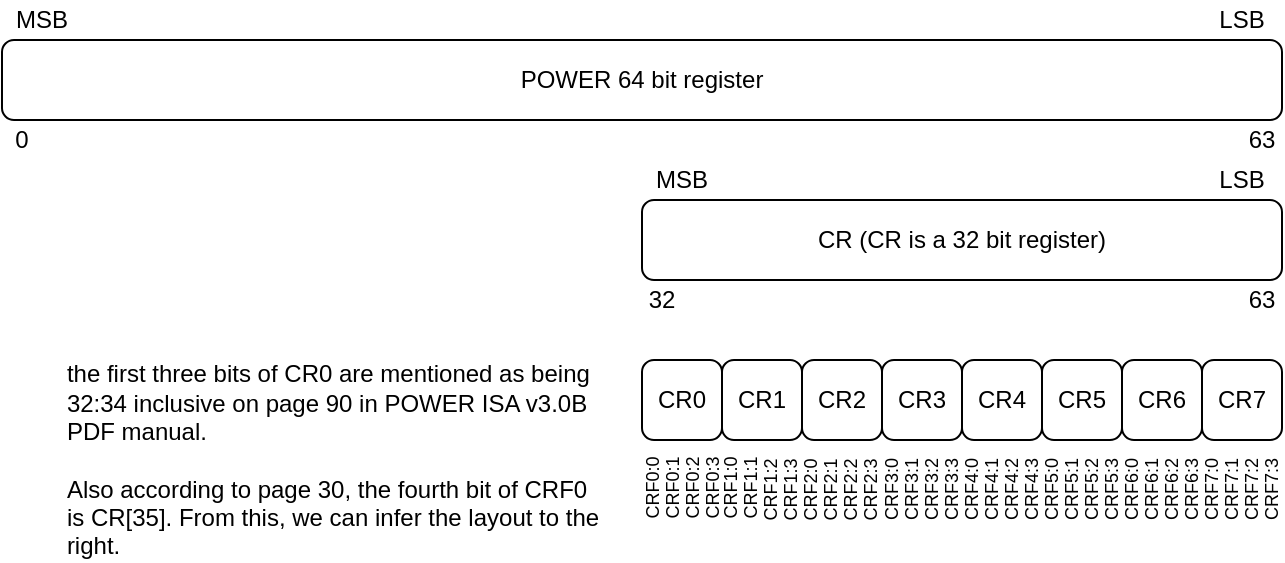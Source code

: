 <mxfile version="14.1.8" type="device"><diagram id="aGgIO9aJmpDefgSypgps" name="Page-1"><mxGraphModel dx="742" dy="408" grid="1" gridSize="10" guides="1" tooltips="1" connect="1" arrows="1" fold="1" page="1" pageScale="1" pageWidth="1100" pageHeight="850" math="0" shadow="0"><root><mxCell id="0"/><mxCell id="1" parent="0"/><mxCell id="HwOshTYGlLMTfcxMm4hA-5" value="MSB" style="text;html=1;strokeColor=none;fillColor=none;align=center;verticalAlign=middle;whiteSpace=wrap;rounded=0;" vertex="1" parent="1"><mxGeometry x="120" y="300" width="40" height="20" as="geometry"/></mxCell><mxCell id="HwOshTYGlLMTfcxMm4hA-6" value="LSB" style="text;html=1;strokeColor=none;fillColor=none;align=center;verticalAlign=middle;whiteSpace=wrap;rounded=0;" vertex="1" parent="1"><mxGeometry x="720" y="300" width="40" height="20" as="geometry"/></mxCell><mxCell id="HwOshTYGlLMTfcxMm4hA-7" value="POWER 64 bit register" style="rounded=1;whiteSpace=wrap;html=1;" vertex="1" parent="1"><mxGeometry x="120" y="320" width="640" height="40" as="geometry"/></mxCell><mxCell id="HwOshTYGlLMTfcxMm4hA-8" value="0" style="text;html=1;strokeColor=none;fillColor=none;align=center;verticalAlign=middle;whiteSpace=wrap;rounded=0;" vertex="1" parent="1"><mxGeometry x="120" y="360" width="20" height="20" as="geometry"/></mxCell><mxCell id="HwOshTYGlLMTfcxMm4hA-11" value="63" style="text;html=1;strokeColor=none;fillColor=none;align=center;verticalAlign=middle;whiteSpace=wrap;rounded=0;" vertex="1" parent="1"><mxGeometry x="740" y="360" width="20" height="20" as="geometry"/></mxCell><mxCell id="HwOshTYGlLMTfcxMm4hA-12" value="CR (CR is a 32 bit register)" style="rounded=1;whiteSpace=wrap;html=1;" vertex="1" parent="1"><mxGeometry x="440" y="400" width="320" height="40" as="geometry"/></mxCell><mxCell id="HwOshTYGlLMTfcxMm4hA-13" value="32" style="text;html=1;strokeColor=none;fillColor=none;align=center;verticalAlign=middle;whiteSpace=wrap;rounded=0;" vertex="1" parent="1"><mxGeometry x="440" y="440" width="20" height="20" as="geometry"/></mxCell><mxCell id="HwOshTYGlLMTfcxMm4hA-14" value="63" style="text;html=1;strokeColor=none;fillColor=none;align=center;verticalAlign=middle;whiteSpace=wrap;rounded=0;" vertex="1" parent="1"><mxGeometry x="740" y="440" width="20" height="20" as="geometry"/></mxCell><mxCell id="HwOshTYGlLMTfcxMm4hA-15" value="CR0" style="rounded=1;whiteSpace=wrap;html=1;" vertex="1" parent="1"><mxGeometry x="440" y="480" width="40" height="40" as="geometry"/></mxCell><mxCell id="HwOshTYGlLMTfcxMm4hA-16" value="&lt;div style=&quot;text-align: left&quot;&gt;&lt;span&gt;the first three bits of CR0 are mentioned as being&lt;/span&gt;&lt;/div&gt;&lt;div style=&quot;text-align: left&quot;&gt;&lt;span&gt;32:34 inclusive on page 90 in POWER ISA v3.0B&lt;/span&gt;&lt;/div&gt;&lt;div style=&quot;text-align: left&quot;&gt;&lt;span&gt;PDF manual.&lt;br&gt;&lt;br&gt;Also according to page 3&lt;/span&gt;&lt;span&gt;0, the fourth bit of CRF0&lt;/span&gt;&lt;/div&gt;&lt;div style=&quot;text-align: left&quot;&gt;&lt;span&gt;is CR[35]. From this, we can infer the layout to the&lt;/span&gt;&lt;/div&gt;&lt;div style=&quot;text-align: left&quot;&gt;&lt;span&gt;right.&lt;/span&gt;&lt;/div&gt;" style="text;html=1;align=center;verticalAlign=middle;resizable=0;points=[];autosize=1;" vertex="1" parent="1"><mxGeometry x="145" y="480" width="280" height="100" as="geometry"/></mxCell><mxCell id="HwOshTYGlLMTfcxMm4hA-17" value="CR1" style="rounded=1;whiteSpace=wrap;html=1;" vertex="1" parent="1"><mxGeometry x="480" y="480" width="40" height="40" as="geometry"/></mxCell><mxCell id="HwOshTYGlLMTfcxMm4hA-18" value="CR2" style="rounded=1;whiteSpace=wrap;html=1;" vertex="1" parent="1"><mxGeometry x="520" y="480" width="40" height="40" as="geometry"/></mxCell><mxCell id="HwOshTYGlLMTfcxMm4hA-19" value="CR3" style="rounded=1;whiteSpace=wrap;html=1;" vertex="1" parent="1"><mxGeometry x="560" y="480" width="40" height="40" as="geometry"/></mxCell><mxCell id="HwOshTYGlLMTfcxMm4hA-20" value="CR4" style="rounded=1;whiteSpace=wrap;html=1;" vertex="1" parent="1"><mxGeometry x="600" y="480" width="40" height="40" as="geometry"/></mxCell><mxCell id="HwOshTYGlLMTfcxMm4hA-21" value="CR5" style="rounded=1;whiteSpace=wrap;html=1;" vertex="1" parent="1"><mxGeometry x="640" y="480" width="40" height="40" as="geometry"/></mxCell><mxCell id="HwOshTYGlLMTfcxMm4hA-22" value="CR6" style="rounded=1;whiteSpace=wrap;html=1;" vertex="1" parent="1"><mxGeometry x="680" y="480" width="40" height="40" as="geometry"/></mxCell><mxCell id="HwOshTYGlLMTfcxMm4hA-23" value="CR7" style="rounded=1;whiteSpace=wrap;html=1;" vertex="1" parent="1"><mxGeometry x="720" y="480" width="40" height="40" as="geometry"/></mxCell><mxCell id="HwOshTYGlLMTfcxMm4hA-26" value="MSB" style="text;html=1;strokeColor=none;fillColor=none;align=center;verticalAlign=middle;whiteSpace=wrap;rounded=0;" vertex="1" parent="1"><mxGeometry x="440" y="380" width="40" height="20" as="geometry"/></mxCell><mxCell id="HwOshTYGlLMTfcxMm4hA-27" value="LSB" style="text;html=1;strokeColor=none;fillColor=none;align=center;verticalAlign=middle;whiteSpace=wrap;rounded=0;" vertex="1" parent="1"><mxGeometry x="720" y="380" width="40" height="20" as="geometry"/></mxCell><mxCell id="HwOshTYGlLMTfcxMm4hA-45" value="CRF0:0" style="text;html=1;strokeColor=none;fillColor=none;align=center;verticalAlign=middle;whiteSpace=wrap;rounded=0;rotation=-90;fontSize=9;" vertex="1" parent="1"><mxGeometry x="425" y="540" width="40" height="7.5" as="geometry"/></mxCell><mxCell id="HwOshTYGlLMTfcxMm4hA-46" value="CRF0:1" style="text;html=1;strokeColor=none;fillColor=none;align=center;verticalAlign=middle;whiteSpace=wrap;rounded=0;rotation=-90;fontSize=9;" vertex="1" parent="1"><mxGeometry x="435" y="540" width="40" height="7.5" as="geometry"/></mxCell><mxCell id="HwOshTYGlLMTfcxMm4hA-47" value="CRF0:2" style="text;html=1;strokeColor=none;fillColor=none;align=center;verticalAlign=middle;whiteSpace=wrap;rounded=0;rotation=-90;fontSize=9;" vertex="1" parent="1"><mxGeometry x="445" y="540" width="40" height="7.5" as="geometry"/></mxCell><mxCell id="HwOshTYGlLMTfcxMm4hA-48" value="CRF0:3" style="text;html=1;strokeColor=none;fillColor=none;align=center;verticalAlign=middle;whiteSpace=wrap;rounded=0;rotation=-90;fontSize=9;" vertex="1" parent="1"><mxGeometry x="455" y="540" width="40" height="7.5" as="geometry"/></mxCell><mxCell id="HwOshTYGlLMTfcxMm4hA-49" value="CRF1:0" style="text;html=1;strokeColor=none;fillColor=none;align=center;verticalAlign=middle;whiteSpace=wrap;rounded=0;rotation=-90;fontSize=9;" vertex="1" parent="1"><mxGeometry x="464" y="540" width="40" height="7.5" as="geometry"/></mxCell><mxCell id="HwOshTYGlLMTfcxMm4hA-50" value="CRF1:1" style="text;html=1;strokeColor=none;fillColor=none;align=center;verticalAlign=middle;whiteSpace=wrap;rounded=0;rotation=-90;fontSize=9;" vertex="1" parent="1"><mxGeometry x="472.92" y="540" width="42.67" height="8" as="geometry"/></mxCell><mxCell id="HwOshTYGlLMTfcxMm4hA-51" value="CRF1:2" style="text;html=1;strokeColor=none;fillColor=none;align=center;verticalAlign=middle;whiteSpace=wrap;rounded=0;rotation=-90;fontSize=9;" vertex="1" parent="1"><mxGeometry x="482.92" y="541" width="42.67" height="8" as="geometry"/></mxCell><mxCell id="HwOshTYGlLMTfcxMm4hA-52" value="CRF1:3" style="text;html=1;strokeColor=none;fillColor=none;align=center;verticalAlign=middle;whiteSpace=wrap;rounded=0;rotation=-90;fontSize=9;" vertex="1" parent="1"><mxGeometry x="492.92" y="541" width="42.67" height="8" as="geometry"/></mxCell><mxCell id="HwOshTYGlLMTfcxMm4hA-53" value="CRF2:0" style="text;html=1;strokeColor=none;fillColor=none;align=center;verticalAlign=middle;whiteSpace=wrap;rounded=0;rotation=-90;fontSize=9;" vertex="1" parent="1"><mxGeometry x="502.92" y="541" width="42.67" height="8" as="geometry"/></mxCell><mxCell id="HwOshTYGlLMTfcxMm4hA-54" value="CRF2:1" style="text;html=1;strokeColor=none;fillColor=none;align=center;verticalAlign=middle;whiteSpace=wrap;rounded=0;rotation=-90;fontSize=9;" vertex="1" parent="1"><mxGeometry x="512.92" y="541" width="42.67" height="8" as="geometry"/></mxCell><mxCell id="HwOshTYGlLMTfcxMm4hA-55" value="CRF2:2" style="text;html=1;strokeColor=none;fillColor=none;align=center;verticalAlign=middle;whiteSpace=wrap;rounded=0;rotation=-90;fontSize=9;" vertex="1" parent="1"><mxGeometry x="522.92" y="541" width="42.67" height="8" as="geometry"/></mxCell><mxCell id="HwOshTYGlLMTfcxMm4hA-56" value="CRF2:3" style="text;html=1;strokeColor=none;fillColor=none;align=center;verticalAlign=middle;whiteSpace=wrap;rounded=0;rotation=-90;fontSize=9;" vertex="1" parent="1"><mxGeometry x="532.92" y="541" width="42.67" height="8" as="geometry"/></mxCell><mxCell id="HwOshTYGlLMTfcxMm4hA-61" value="CRF3:0" style="text;html=1;strokeColor=none;fillColor=none;align=center;verticalAlign=middle;whiteSpace=wrap;rounded=0;rotation=-90;fontSize=9;" vertex="1" parent="1"><mxGeometry x="543.66" y="541" width="42.67" height="8" as="geometry"/></mxCell><mxCell id="HwOshTYGlLMTfcxMm4hA-62" value="CRF3:1" style="text;html=1;strokeColor=none;fillColor=none;align=center;verticalAlign=middle;whiteSpace=wrap;rounded=0;rotation=-90;fontSize=9;" vertex="1" parent="1"><mxGeometry x="553.66" y="541" width="42.67" height="8" as="geometry"/></mxCell><mxCell id="HwOshTYGlLMTfcxMm4hA-63" value="CRF3:2" style="text;html=1;strokeColor=none;fillColor=none;align=center;verticalAlign=middle;whiteSpace=wrap;rounded=0;rotation=-90;fontSize=9;" vertex="1" parent="1"><mxGeometry x="563.66" y="541" width="42.67" height="8" as="geometry"/></mxCell><mxCell id="HwOshTYGlLMTfcxMm4hA-64" value="CRF3:3" style="text;html=1;strokeColor=none;fillColor=none;align=center;verticalAlign=middle;whiteSpace=wrap;rounded=0;rotation=-90;fontSize=9;" vertex="1" parent="1"><mxGeometry x="573.66" y="541" width="42.67" height="8" as="geometry"/></mxCell><mxCell id="HwOshTYGlLMTfcxMm4hA-65" value="CRF4:0" style="text;html=1;strokeColor=none;fillColor=none;align=center;verticalAlign=middle;whiteSpace=wrap;rounded=0;rotation=-90;fontSize=9;" vertex="1" parent="1"><mxGeometry x="583.66" y="541" width="42.67" height="8" as="geometry"/></mxCell><mxCell id="HwOshTYGlLMTfcxMm4hA-66" value="CRF4:1" style="text;html=1;strokeColor=none;fillColor=none;align=center;verticalAlign=middle;whiteSpace=wrap;rounded=0;rotation=-90;fontSize=9;" vertex="1" parent="1"><mxGeometry x="593.66" y="541" width="42.67" height="8" as="geometry"/></mxCell><mxCell id="HwOshTYGlLMTfcxMm4hA-67" value="CRF4:2" style="text;html=1;strokeColor=none;fillColor=none;align=center;verticalAlign=middle;whiteSpace=wrap;rounded=0;rotation=-90;fontSize=9;" vertex="1" parent="1"><mxGeometry x="603.66" y="541" width="42.67" height="8" as="geometry"/></mxCell><mxCell id="HwOshTYGlLMTfcxMm4hA-68" value="CRF4:3" style="text;html=1;strokeColor=none;fillColor=none;align=center;verticalAlign=middle;whiteSpace=wrap;rounded=0;rotation=-90;fontSize=9;" vertex="1" parent="1"><mxGeometry x="613.66" y="541" width="42.67" height="8" as="geometry"/></mxCell><mxCell id="HwOshTYGlLMTfcxMm4hA-69" value="CRF5:0" style="text;html=1;strokeColor=none;fillColor=none;align=center;verticalAlign=middle;whiteSpace=wrap;rounded=0;rotation=-90;fontSize=9;" vertex="1" parent="1"><mxGeometry x="623.66" y="541" width="42.67" height="8" as="geometry"/></mxCell><mxCell id="HwOshTYGlLMTfcxMm4hA-70" value="CRF5:1" style="text;html=1;strokeColor=none;fillColor=none;align=center;verticalAlign=middle;whiteSpace=wrap;rounded=0;rotation=-90;fontSize=9;" vertex="1" parent="1"><mxGeometry x="633.66" y="541" width="42.67" height="8" as="geometry"/></mxCell><mxCell id="HwOshTYGlLMTfcxMm4hA-71" value="CRF5:2" style="text;html=1;strokeColor=none;fillColor=none;align=center;verticalAlign=middle;whiteSpace=wrap;rounded=0;rotation=-90;fontSize=9;" vertex="1" parent="1"><mxGeometry x="643.66" y="541" width="42.67" height="8" as="geometry"/></mxCell><mxCell id="HwOshTYGlLMTfcxMm4hA-72" value="CRF5:3" style="text;html=1;strokeColor=none;fillColor=none;align=center;verticalAlign=middle;whiteSpace=wrap;rounded=0;rotation=-90;fontSize=9;" vertex="1" parent="1"><mxGeometry x="653.66" y="541" width="42.67" height="8" as="geometry"/></mxCell><mxCell id="HwOshTYGlLMTfcxMm4hA-73" value="CRF6:0" style="text;html=1;strokeColor=none;fillColor=none;align=center;verticalAlign=middle;whiteSpace=wrap;rounded=0;rotation=-90;fontSize=9;" vertex="1" parent="1"><mxGeometry x="663.66" y="541" width="42.67" height="8" as="geometry"/></mxCell><mxCell id="HwOshTYGlLMTfcxMm4hA-74" value="CRF6:1" style="text;html=1;strokeColor=none;fillColor=none;align=center;verticalAlign=middle;whiteSpace=wrap;rounded=0;rotation=-90;fontSize=9;" vertex="1" parent="1"><mxGeometry x="673.66" y="541" width="42.67" height="8" as="geometry"/></mxCell><mxCell id="HwOshTYGlLMTfcxMm4hA-75" value="CRF6:2" style="text;html=1;strokeColor=none;fillColor=none;align=center;verticalAlign=middle;whiteSpace=wrap;rounded=0;rotation=-90;fontSize=9;" vertex="1" parent="1"><mxGeometry x="683.66" y="541" width="42.67" height="8" as="geometry"/></mxCell><mxCell id="HwOshTYGlLMTfcxMm4hA-76" value="CRF6:3" style="text;html=1;strokeColor=none;fillColor=none;align=center;verticalAlign=middle;whiteSpace=wrap;rounded=0;rotation=-90;fontSize=9;" vertex="1" parent="1"><mxGeometry x="693.66" y="541" width="42.67" height="8" as="geometry"/></mxCell><mxCell id="HwOshTYGlLMTfcxMm4hA-77" value="CRF7:0" style="text;html=1;strokeColor=none;fillColor=none;align=center;verticalAlign=middle;whiteSpace=wrap;rounded=0;rotation=-90;fontSize=9;" vertex="1" parent="1"><mxGeometry x="703.66" y="541" width="42.67" height="8" as="geometry"/></mxCell><mxCell id="HwOshTYGlLMTfcxMm4hA-78" value="CRF7:1" style="text;html=1;strokeColor=none;fillColor=none;align=center;verticalAlign=middle;whiteSpace=wrap;rounded=0;rotation=-90;fontSize=9;" vertex="1" parent="1"><mxGeometry x="713.66" y="541" width="42.67" height="8" as="geometry"/></mxCell><mxCell id="HwOshTYGlLMTfcxMm4hA-79" value="CRF7:2" style="text;html=1;strokeColor=none;fillColor=none;align=center;verticalAlign=middle;whiteSpace=wrap;rounded=0;rotation=-90;fontSize=9;" vertex="1" parent="1"><mxGeometry x="723.66" y="541" width="42.67" height="8" as="geometry"/></mxCell><mxCell id="HwOshTYGlLMTfcxMm4hA-80" value="CRF7:3" style="text;html=1;strokeColor=none;fillColor=none;align=center;verticalAlign=middle;whiteSpace=wrap;rounded=0;rotation=-90;fontSize=9;" vertex="1" parent="1"><mxGeometry x="733.66" y="541" width="42.67" height="8" as="geometry"/></mxCell></root></mxGraphModel></diagram></mxfile>